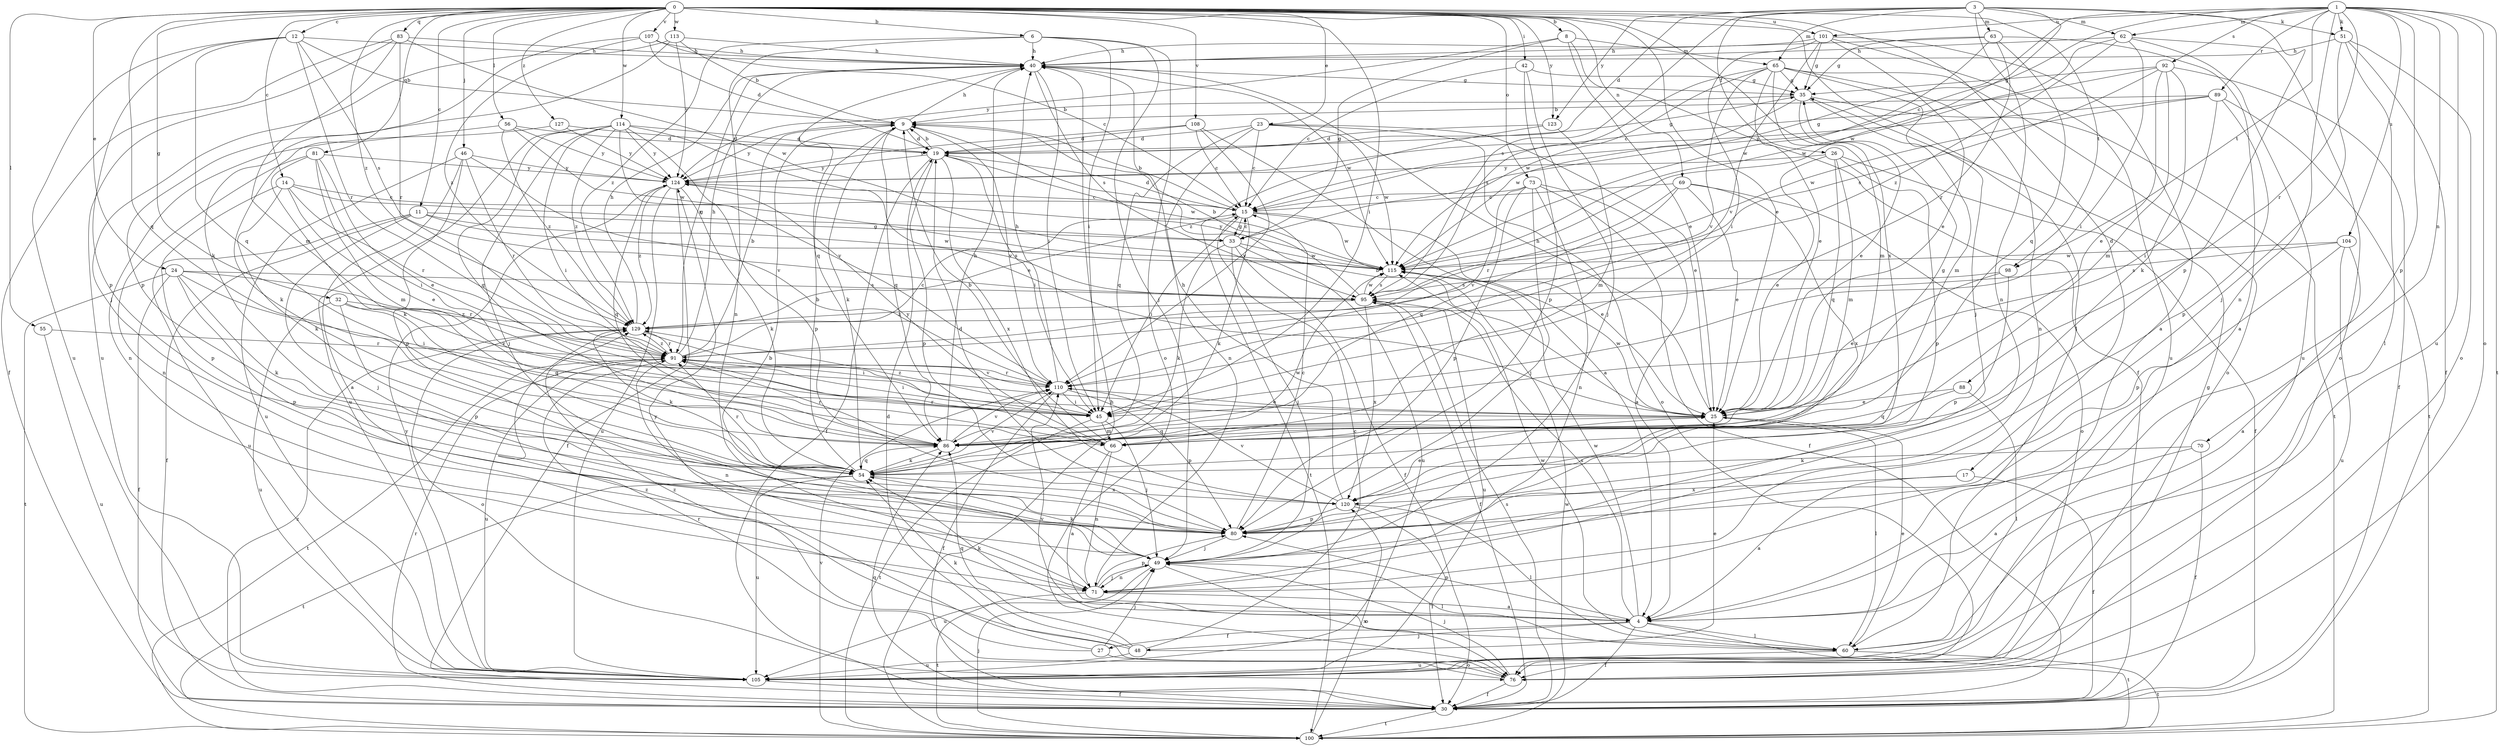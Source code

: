 strict digraph  {
0;
1;
3;
4;
6;
8;
9;
11;
12;
14;
15;
17;
19;
23;
24;
25;
26;
27;
30;
32;
33;
35;
40;
42;
45;
46;
48;
49;
51;
54;
55;
56;
60;
62;
63;
65;
66;
69;
70;
71;
73;
76;
80;
81;
83;
86;
88;
89;
91;
92;
95;
98;
100;
101;
104;
105;
107;
108;
110;
113;
114;
115;
120;
123;
124;
127;
129;
0 -> 6  [label=b];
0 -> 8  [label=b];
0 -> 11  [label=c];
0 -> 12  [label=c];
0 -> 14  [label=c];
0 -> 17  [label=d];
0 -> 23  [label=e];
0 -> 24  [label=e];
0 -> 25  [label=e];
0 -> 32  [label=g];
0 -> 42  [label=i];
0 -> 45  [label=i];
0 -> 46  [label=j];
0 -> 55  [label=l];
0 -> 56  [label=l];
0 -> 60  [label=l];
0 -> 69  [label=n];
0 -> 73  [label=o];
0 -> 81  [label=q];
0 -> 83  [label=q];
0 -> 86  [label=q];
0 -> 98  [label=t];
0 -> 101  [label=u];
0 -> 107  [label=v];
0 -> 108  [label=v];
0 -> 113  [label=w];
0 -> 114  [label=w];
0 -> 120  [label=x];
0 -> 123  [label=y];
0 -> 127  [label=z];
0 -> 129  [label=z];
1 -> 15  [label=c];
1 -> 33  [label=g];
1 -> 51  [label=k];
1 -> 62  [label=m];
1 -> 70  [label=n];
1 -> 71  [label=n];
1 -> 76  [label=o];
1 -> 80  [label=p];
1 -> 88  [label=r];
1 -> 89  [label=r];
1 -> 92  [label=s];
1 -> 98  [label=t];
1 -> 100  [label=t];
1 -> 101  [label=u];
1 -> 104  [label=u];
1 -> 105  [label=u];
3 -> 19  [label=d];
3 -> 26  [label=f];
3 -> 51  [label=k];
3 -> 62  [label=m];
3 -> 63  [label=m];
3 -> 65  [label=m];
3 -> 71  [label=n];
3 -> 80  [label=p];
3 -> 95  [label=s];
3 -> 115  [label=w];
3 -> 123  [label=y];
4 -> 27  [label=f];
4 -> 30  [label=f];
4 -> 48  [label=j];
4 -> 54  [label=k];
4 -> 60  [label=l];
4 -> 80  [label=p];
4 -> 95  [label=s];
4 -> 100  [label=t];
4 -> 115  [label=w];
6 -> 40  [label=h];
6 -> 45  [label=i];
6 -> 49  [label=j];
6 -> 71  [label=n];
6 -> 76  [label=o];
6 -> 129  [label=z];
8 -> 25  [label=e];
8 -> 30  [label=f];
8 -> 33  [label=g];
8 -> 65  [label=m];
8 -> 124  [label=y];
9 -> 19  [label=d];
9 -> 40  [label=h];
9 -> 54  [label=k];
9 -> 86  [label=q];
9 -> 110  [label=v];
9 -> 124  [label=y];
11 -> 30  [label=f];
11 -> 33  [label=g];
11 -> 49  [label=j];
11 -> 95  [label=s];
11 -> 105  [label=u];
11 -> 115  [label=w];
12 -> 9  [label=b];
12 -> 40  [label=h];
12 -> 80  [label=p];
12 -> 86  [label=q];
12 -> 91  [label=r];
12 -> 95  [label=s];
12 -> 105  [label=u];
14 -> 15  [label=c];
14 -> 25  [label=e];
14 -> 33  [label=g];
14 -> 54  [label=k];
14 -> 80  [label=p];
14 -> 91  [label=r];
15 -> 9  [label=b];
15 -> 19  [label=d];
15 -> 25  [label=e];
15 -> 33  [label=g];
15 -> 45  [label=i];
15 -> 54  [label=k];
15 -> 100  [label=t];
15 -> 115  [label=w];
17 -> 4  [label=a];
17 -> 30  [label=f];
17 -> 120  [label=x];
19 -> 9  [label=b];
19 -> 30  [label=f];
19 -> 35  [label=g];
19 -> 45  [label=i];
19 -> 80  [label=p];
19 -> 115  [label=w];
19 -> 120  [label=x];
19 -> 124  [label=y];
23 -> 15  [label=c];
23 -> 19  [label=d];
23 -> 25  [label=e];
23 -> 71  [label=n];
23 -> 76  [label=o];
23 -> 86  [label=q];
23 -> 115  [label=w];
24 -> 30  [label=f];
24 -> 45  [label=i];
24 -> 54  [label=k];
24 -> 80  [label=p];
24 -> 91  [label=r];
24 -> 95  [label=s];
24 -> 100  [label=t];
25 -> 9  [label=b];
25 -> 40  [label=h];
25 -> 60  [label=l];
25 -> 86  [label=q];
25 -> 115  [label=w];
26 -> 25  [label=e];
26 -> 30  [label=f];
26 -> 66  [label=m];
26 -> 80  [label=p];
26 -> 86  [label=q];
26 -> 124  [label=y];
27 -> 49  [label=j];
27 -> 76  [label=o];
27 -> 124  [label=y];
27 -> 129  [label=z];
30 -> 86  [label=q];
30 -> 91  [label=r];
30 -> 95  [label=s];
30 -> 100  [label=t];
30 -> 129  [label=z];
32 -> 80  [label=p];
32 -> 86  [label=q];
32 -> 105  [label=u];
32 -> 110  [label=v];
32 -> 129  [label=z];
33 -> 15  [label=c];
33 -> 30  [label=f];
33 -> 49  [label=j];
33 -> 54  [label=k];
33 -> 105  [label=u];
33 -> 115  [label=w];
35 -> 9  [label=b];
35 -> 25  [label=e];
35 -> 66  [label=m];
35 -> 100  [label=t];
35 -> 115  [label=w];
40 -> 35  [label=g];
40 -> 45  [label=i];
40 -> 86  [label=q];
40 -> 91  [label=r];
40 -> 95  [label=s];
40 -> 115  [label=w];
42 -> 15  [label=c];
42 -> 35  [label=g];
42 -> 49  [label=j];
42 -> 80  [label=p];
45 -> 49  [label=j];
45 -> 66  [label=m];
45 -> 100  [label=t];
45 -> 129  [label=z];
46 -> 4  [label=a];
46 -> 80  [label=p];
46 -> 91  [label=r];
46 -> 105  [label=u];
46 -> 110  [label=v];
46 -> 124  [label=y];
48 -> 15  [label=c];
48 -> 25  [label=e];
48 -> 54  [label=k];
48 -> 86  [label=q];
48 -> 105  [label=u];
48 -> 129  [label=z];
49 -> 54  [label=k];
49 -> 60  [label=l];
49 -> 71  [label=n];
49 -> 76  [label=o];
49 -> 105  [label=u];
51 -> 30  [label=f];
51 -> 40  [label=h];
51 -> 49  [label=j];
51 -> 60  [label=l];
51 -> 76  [label=o];
54 -> 9  [label=b];
54 -> 86  [label=q];
54 -> 91  [label=r];
54 -> 100  [label=t];
54 -> 105  [label=u];
54 -> 110  [label=v];
54 -> 115  [label=w];
54 -> 120  [label=x];
55 -> 91  [label=r];
55 -> 105  [label=u];
56 -> 19  [label=d];
56 -> 54  [label=k];
56 -> 115  [label=w];
56 -> 124  [label=y];
56 -> 129  [label=z];
60 -> 25  [label=e];
60 -> 100  [label=t];
60 -> 105  [label=u];
60 -> 110  [label=v];
60 -> 115  [label=w];
62 -> 40  [label=h];
62 -> 45  [label=i];
62 -> 76  [label=o];
62 -> 105  [label=u];
62 -> 115  [label=w];
62 -> 129  [label=z];
63 -> 4  [label=a];
63 -> 35  [label=g];
63 -> 40  [label=h];
63 -> 86  [label=q];
63 -> 91  [label=r];
63 -> 115  [label=w];
65 -> 25  [label=e];
65 -> 35  [label=g];
65 -> 49  [label=j];
65 -> 66  [label=m];
65 -> 71  [label=n];
65 -> 76  [label=o];
65 -> 95  [label=s];
65 -> 110  [label=v];
65 -> 115  [label=w];
66 -> 4  [label=a];
66 -> 9  [label=b];
66 -> 71  [label=n];
66 -> 91  [label=r];
66 -> 124  [label=y];
69 -> 15  [label=c];
69 -> 25  [label=e];
69 -> 76  [label=o];
69 -> 86  [label=q];
69 -> 91  [label=r];
69 -> 120  [label=x];
70 -> 4  [label=a];
70 -> 30  [label=f];
70 -> 54  [label=k];
71 -> 4  [label=a];
71 -> 9  [label=b];
71 -> 49  [label=j];
71 -> 80  [label=p];
71 -> 100  [label=t];
73 -> 4  [label=a];
73 -> 15  [label=c];
73 -> 30  [label=f];
73 -> 49  [label=j];
73 -> 71  [label=n];
73 -> 80  [label=p];
73 -> 110  [label=v];
76 -> 19  [label=d];
76 -> 30  [label=f];
76 -> 35  [label=g];
76 -> 49  [label=j];
76 -> 91  [label=r];
80 -> 15  [label=c];
80 -> 49  [label=j];
81 -> 25  [label=e];
81 -> 45  [label=i];
81 -> 54  [label=k];
81 -> 66  [label=m];
81 -> 71  [label=n];
81 -> 124  [label=y];
83 -> 30  [label=f];
83 -> 40  [label=h];
83 -> 66  [label=m];
83 -> 91  [label=r];
83 -> 105  [label=u];
83 -> 115  [label=w];
86 -> 35  [label=g];
86 -> 40  [label=h];
86 -> 54  [label=k];
86 -> 91  [label=r];
86 -> 110  [label=v];
88 -> 25  [label=e];
88 -> 60  [label=l];
88 -> 86  [label=q];
89 -> 9  [label=b];
89 -> 45  [label=i];
89 -> 80  [label=p];
89 -> 100  [label=t];
89 -> 115  [label=w];
89 -> 124  [label=y];
91 -> 9  [label=b];
91 -> 15  [label=c];
91 -> 40  [label=h];
91 -> 45  [label=i];
91 -> 71  [label=n];
91 -> 100  [label=t];
91 -> 105  [label=u];
91 -> 110  [label=v];
91 -> 129  [label=z];
92 -> 15  [label=c];
92 -> 25  [label=e];
92 -> 30  [label=f];
92 -> 35  [label=g];
92 -> 54  [label=k];
92 -> 66  [label=m];
92 -> 95  [label=s];
95 -> 9  [label=b];
95 -> 30  [label=f];
95 -> 105  [label=u];
95 -> 115  [label=w];
95 -> 120  [label=x];
95 -> 129  [label=z];
98 -> 25  [label=e];
98 -> 80  [label=p];
98 -> 95  [label=s];
100 -> 40  [label=h];
100 -> 49  [label=j];
100 -> 110  [label=v];
100 -> 115  [label=w];
100 -> 120  [label=x];
101 -> 4  [label=a];
101 -> 25  [label=e];
101 -> 35  [label=g];
101 -> 40  [label=h];
101 -> 45  [label=i];
101 -> 105  [label=u];
101 -> 110  [label=v];
104 -> 4  [label=a];
104 -> 80  [label=p];
104 -> 95  [label=s];
104 -> 105  [label=u];
104 -> 115  [label=w];
105 -> 30  [label=f];
105 -> 124  [label=y];
107 -> 15  [label=c];
107 -> 19  [label=d];
107 -> 40  [label=h];
107 -> 54  [label=k];
107 -> 129  [label=z];
108 -> 4  [label=a];
108 -> 15  [label=c];
108 -> 19  [label=d];
108 -> 110  [label=v];
108 -> 124  [label=y];
110 -> 25  [label=e];
110 -> 30  [label=f];
110 -> 40  [label=h];
110 -> 45  [label=i];
110 -> 80  [label=p];
110 -> 91  [label=r];
113 -> 9  [label=b];
113 -> 40  [label=h];
113 -> 49  [label=j];
113 -> 80  [label=p];
113 -> 124  [label=y];
114 -> 19  [label=d];
114 -> 25  [label=e];
114 -> 45  [label=i];
114 -> 49  [label=j];
114 -> 80  [label=p];
114 -> 86  [label=q];
114 -> 105  [label=u];
114 -> 110  [label=v];
114 -> 124  [label=y];
114 -> 129  [label=z];
115 -> 95  [label=s];
115 -> 124  [label=y];
120 -> 19  [label=d];
120 -> 25  [label=e];
120 -> 30  [label=f];
120 -> 40  [label=h];
120 -> 60  [label=l];
120 -> 80  [label=p];
120 -> 110  [label=v];
123 -> 19  [label=d];
123 -> 66  [label=m];
123 -> 129  [label=z];
124 -> 15  [label=c];
124 -> 30  [label=f];
124 -> 54  [label=k];
124 -> 86  [label=q];
124 -> 105  [label=u];
124 -> 129  [label=z];
127 -> 19  [label=d];
127 -> 71  [label=n];
127 -> 124  [label=y];
129 -> 40  [label=h];
129 -> 45  [label=i];
129 -> 54  [label=k];
129 -> 76  [label=o];
129 -> 91  [label=r];
}

